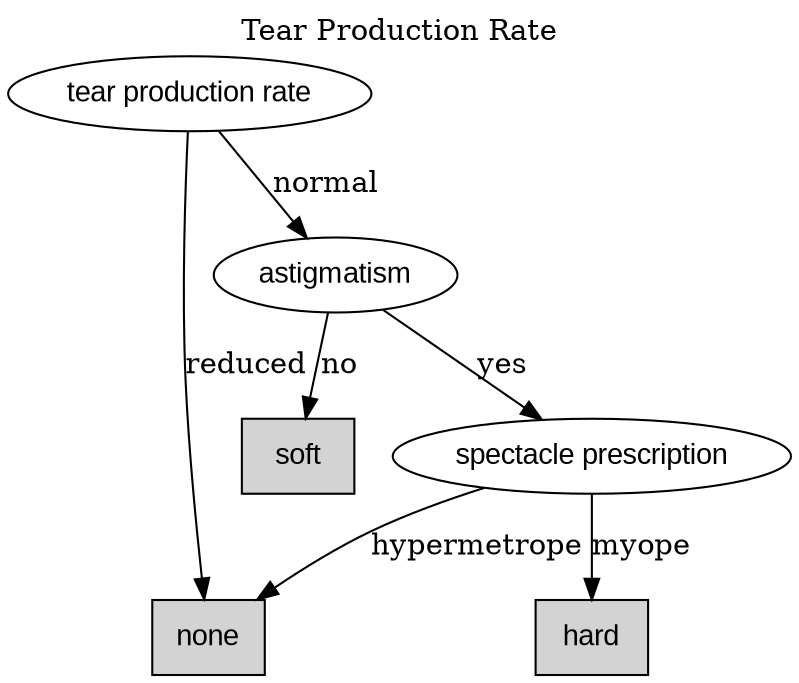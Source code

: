 digraph D {

  label = "Tear Production Rate";
  labelloc = "t"; // place the label at the top (b seems to be default)

	node [fontname="Arial"];

  none [shape = "box" style = "filled"]
  soft [shape = "box" style = "filled"]
  hard [shape = "box" style = "filled"]

  "tear production rate" -> astigmatism [label = "normal"]
  "tear production rate" -> none [label = "reduced"]
  astigmatism -> soft [label = "no"]
  astigmatism -> "spectacle prescription" [label = "yes"]
  "spectacle prescription" -> hard [label = "myope"]
  "spectacle prescription" -> none [label = "hypermetrope"]

}


